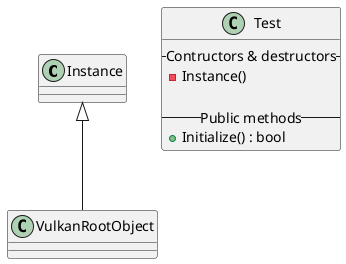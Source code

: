 @startuml

Instance <|-- VulkanRootObject

class Test {
    -- Contructors & destructors --
    - Instance()
    
    -- Public methods --
    + Initialize() : bool
}

@enduml
